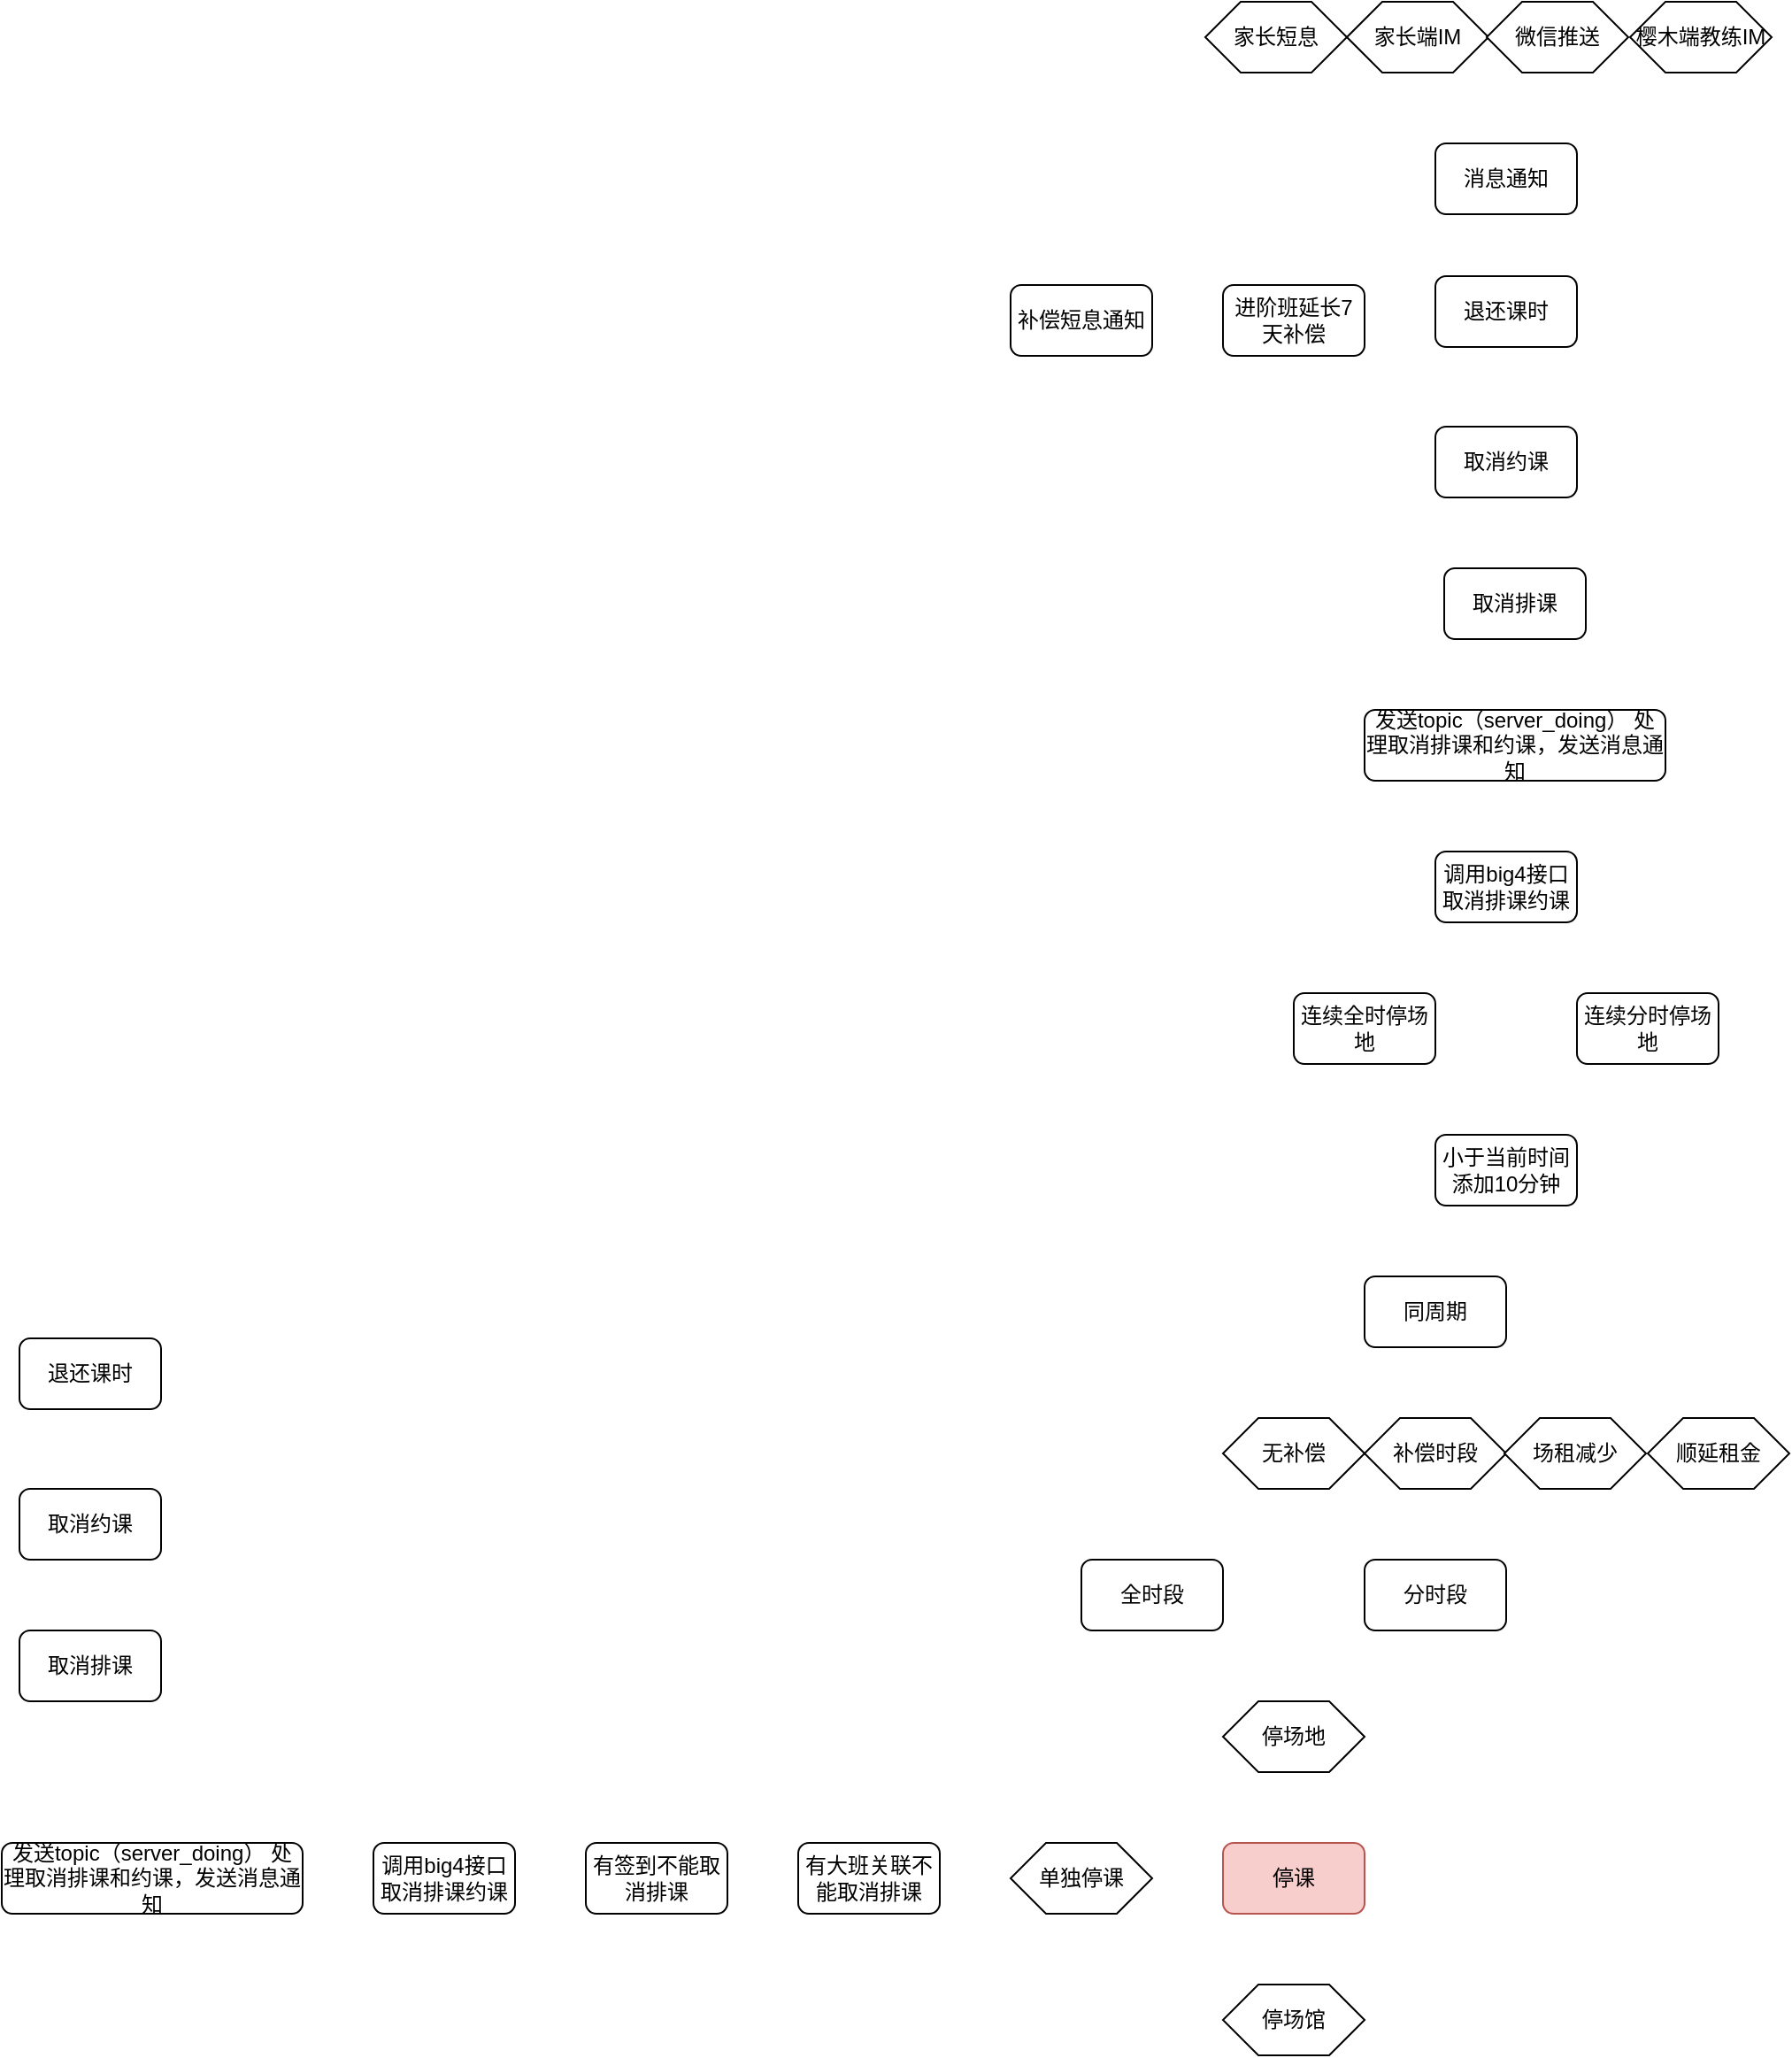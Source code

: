 <mxfile version="12.5.5" type="github">
  <diagram name="Page-1" id="8ce9d11a-91a2-4d17-14d8-a56ed91bf033">
    <mxGraphModel dx="2124" dy="1389" grid="1" gridSize="10" guides="1" tooltips="1" connect="1" arrows="1" fold="1" page="1" pageScale="1" pageWidth="1100" pageHeight="850" background="#ffffff" math="0" shadow="0">
      <root>
        <mxCell id="0"/>
        <mxCell id="1" parent="0"/>
        <mxCell id="zapqZ-bsOKRsLqHUTUIU-1" value="停课" style="rounded=1;whiteSpace=wrap;html=1;fillColor=#f8cecc;strokeColor=#b85450;" vertex="1" parent="1">
          <mxGeometry x="560" y="440" width="80" height="40" as="geometry"/>
        </mxCell>
        <mxCell id="zapqZ-bsOKRsLqHUTUIU-2" value="停场馆" style="shape=hexagon;perimeter=hexagonPerimeter2;whiteSpace=wrap;html=1;" vertex="1" parent="1">
          <mxGeometry x="560" y="520" width="80" height="40" as="geometry"/>
        </mxCell>
        <mxCell id="zapqZ-bsOKRsLqHUTUIU-3" value="停场地" style="shape=hexagon;perimeter=hexagonPerimeter2;whiteSpace=wrap;html=1;" vertex="1" parent="1">
          <mxGeometry x="560" y="360" width="80" height="40" as="geometry"/>
        </mxCell>
        <mxCell id="zapqZ-bsOKRsLqHUTUIU-4" value="单独停课" style="shape=hexagon;perimeter=hexagonPerimeter2;whiteSpace=wrap;html=1;" vertex="1" parent="1">
          <mxGeometry x="440" y="440" width="80" height="40" as="geometry"/>
        </mxCell>
        <mxCell id="zapqZ-bsOKRsLqHUTUIU-5" value="有大班关联不能取消排课" style="rounded=1;whiteSpace=wrap;html=1;" vertex="1" parent="1">
          <mxGeometry x="320" y="440" width="80" height="40" as="geometry"/>
        </mxCell>
        <mxCell id="zapqZ-bsOKRsLqHUTUIU-6" value="有签到不能取消排课" style="rounded=1;whiteSpace=wrap;html=1;" vertex="1" parent="1">
          <mxGeometry x="200" y="440" width="80" height="40" as="geometry"/>
        </mxCell>
        <mxCell id="zapqZ-bsOKRsLqHUTUIU-9" value="调用big4接口取消排课约课" style="rounded=1;whiteSpace=wrap;html=1;" vertex="1" parent="1">
          <mxGeometry x="80" y="440" width="80" height="40" as="geometry"/>
        </mxCell>
        <mxCell id="zapqZ-bsOKRsLqHUTUIU-11" value="发送topic（server_doing） 处理取消排课和约课，发送消息通知" style="rounded=1;whiteSpace=wrap;html=1;" vertex="1" parent="1">
          <mxGeometry x="-130" y="440" width="170" height="40" as="geometry"/>
        </mxCell>
        <mxCell id="zapqZ-bsOKRsLqHUTUIU-12" value="全时段" style="rounded=1;whiteSpace=wrap;html=1;" vertex="1" parent="1">
          <mxGeometry x="480" y="280" width="80" height="40" as="geometry"/>
        </mxCell>
        <mxCell id="zapqZ-bsOKRsLqHUTUIU-13" value="分时段" style="rounded=1;whiteSpace=wrap;html=1;" vertex="1" parent="1">
          <mxGeometry x="640" y="280" width="80" height="40" as="geometry"/>
        </mxCell>
        <mxCell id="zapqZ-bsOKRsLqHUTUIU-15" value="无补偿" style="shape=hexagon;perimeter=hexagonPerimeter2;whiteSpace=wrap;html=1;" vertex="1" parent="1">
          <mxGeometry x="560" y="200" width="80" height="40" as="geometry"/>
        </mxCell>
        <mxCell id="zapqZ-bsOKRsLqHUTUIU-16" value="补偿时段" style="shape=hexagon;perimeter=hexagonPerimeter2;whiteSpace=wrap;html=1;" vertex="1" parent="1">
          <mxGeometry x="640" y="200" width="80" height="40" as="geometry"/>
        </mxCell>
        <mxCell id="zapqZ-bsOKRsLqHUTUIU-17" value="场租减少" style="shape=hexagon;perimeter=hexagonPerimeter2;whiteSpace=wrap;html=1;" vertex="1" parent="1">
          <mxGeometry x="719" y="200" width="80" height="40" as="geometry"/>
        </mxCell>
        <mxCell id="zapqZ-bsOKRsLqHUTUIU-18" value="顺延租金" style="shape=hexagon;perimeter=hexagonPerimeter2;whiteSpace=wrap;html=1;" vertex="1" parent="1">
          <mxGeometry x="800" y="200" width="80" height="40" as="geometry"/>
        </mxCell>
        <mxCell id="zapqZ-bsOKRsLqHUTUIU-19" value="同周期" style="rounded=1;whiteSpace=wrap;html=1;" vertex="1" parent="1">
          <mxGeometry x="640" y="120" width="80" height="40" as="geometry"/>
        </mxCell>
        <mxCell id="zapqZ-bsOKRsLqHUTUIU-23" value="小于当前时间添加10分钟" style="rounded=1;whiteSpace=wrap;html=1;" vertex="1" parent="1">
          <mxGeometry x="680" y="40" width="80" height="40" as="geometry"/>
        </mxCell>
        <mxCell id="zapqZ-bsOKRsLqHUTUIU-24" value="连续全时停场地" style="rounded=1;whiteSpace=wrap;html=1;" vertex="1" parent="1">
          <mxGeometry x="600" y="-40" width="80" height="40" as="geometry"/>
        </mxCell>
        <mxCell id="zapqZ-bsOKRsLqHUTUIU-25" value="连续分时停场地" style="rounded=1;whiteSpace=wrap;html=1;" vertex="1" parent="1">
          <mxGeometry x="760" y="-40" width="80" height="40" as="geometry"/>
        </mxCell>
        <mxCell id="zapqZ-bsOKRsLqHUTUIU-26" value="调用big4接口取消排课约课" style="rounded=1;whiteSpace=wrap;html=1;" vertex="1" parent="1">
          <mxGeometry x="680" y="-120" width="80" height="40" as="geometry"/>
        </mxCell>
        <mxCell id="zapqZ-bsOKRsLqHUTUIU-27" value="发送topic（server_doing） 处理取消排课和约课，发送消息通知" style="rounded=1;whiteSpace=wrap;html=1;" vertex="1" parent="1">
          <mxGeometry x="640" y="-200" width="170" height="40" as="geometry"/>
        </mxCell>
        <mxCell id="zapqZ-bsOKRsLqHUTUIU-28" value="进阶班延长7天补偿" style="rounded=1;whiteSpace=wrap;html=1;" vertex="1" parent="1">
          <mxGeometry x="560" y="-440" width="80" height="40" as="geometry"/>
        </mxCell>
        <mxCell id="zapqZ-bsOKRsLqHUTUIU-29" value="取消排课" style="rounded=1;whiteSpace=wrap;html=1;" vertex="1" parent="1">
          <mxGeometry x="685" y="-280" width="80" height="40" as="geometry"/>
        </mxCell>
        <mxCell id="zapqZ-bsOKRsLqHUTUIU-30" value="取消约课" style="rounded=1;whiteSpace=wrap;html=1;" vertex="1" parent="1">
          <mxGeometry x="680" y="-360" width="80" height="40" as="geometry"/>
        </mxCell>
        <mxCell id="zapqZ-bsOKRsLqHUTUIU-31" value="退还课时" style="rounded=1;whiteSpace=wrap;html=1;" vertex="1" parent="1">
          <mxGeometry x="680" y="-445" width="80" height="40" as="geometry"/>
        </mxCell>
        <mxCell id="zapqZ-bsOKRsLqHUTUIU-33" value="补偿短息通知" style="rounded=1;whiteSpace=wrap;html=1;" vertex="1" parent="1">
          <mxGeometry x="440" y="-440" width="80" height="40" as="geometry"/>
        </mxCell>
        <mxCell id="zapqZ-bsOKRsLqHUTUIU-41" value="消息通知" style="rounded=1;whiteSpace=wrap;html=1;" vertex="1" parent="1">
          <mxGeometry x="680" y="-520" width="80" height="40" as="geometry"/>
        </mxCell>
        <mxCell id="zapqZ-bsOKRsLqHUTUIU-43" value="家长短息" style="shape=hexagon;perimeter=hexagonPerimeter2;whiteSpace=wrap;html=1;" vertex="1" parent="1">
          <mxGeometry x="550" y="-600" width="80" height="40" as="geometry"/>
        </mxCell>
        <mxCell id="zapqZ-bsOKRsLqHUTUIU-44" value="家长端IM" style="shape=hexagon;perimeter=hexagonPerimeter2;whiteSpace=wrap;html=1;" vertex="1" parent="1">
          <mxGeometry x="630" y="-600" width="80" height="40" as="geometry"/>
        </mxCell>
        <mxCell id="zapqZ-bsOKRsLqHUTUIU-45" value="微信推送" style="shape=hexagon;perimeter=hexagonPerimeter2;whiteSpace=wrap;html=1;" vertex="1" parent="1">
          <mxGeometry x="709" y="-600" width="80" height="40" as="geometry"/>
        </mxCell>
        <mxCell id="zapqZ-bsOKRsLqHUTUIU-46" value="樱木端教练IM" style="shape=hexagon;perimeter=hexagonPerimeter2;whiteSpace=wrap;html=1;" vertex="1" parent="1">
          <mxGeometry x="790" y="-600" width="80" height="40" as="geometry"/>
        </mxCell>
        <mxCell id="zapqZ-bsOKRsLqHUTUIU-48" value="取消排课" style="rounded=1;whiteSpace=wrap;html=1;" vertex="1" parent="1">
          <mxGeometry x="-120" y="320" width="80" height="40" as="geometry"/>
        </mxCell>
        <mxCell id="zapqZ-bsOKRsLqHUTUIU-49" value="取消约课" style="rounded=1;whiteSpace=wrap;html=1;" vertex="1" parent="1">
          <mxGeometry x="-120" y="240" width="80" height="40" as="geometry"/>
        </mxCell>
        <mxCell id="zapqZ-bsOKRsLqHUTUIU-50" value="退还课时" style="rounded=1;whiteSpace=wrap;html=1;" vertex="1" parent="1">
          <mxGeometry x="-120" y="155" width="80" height="40" as="geometry"/>
        </mxCell>
      </root>
    </mxGraphModel>
  </diagram>
</mxfile>
